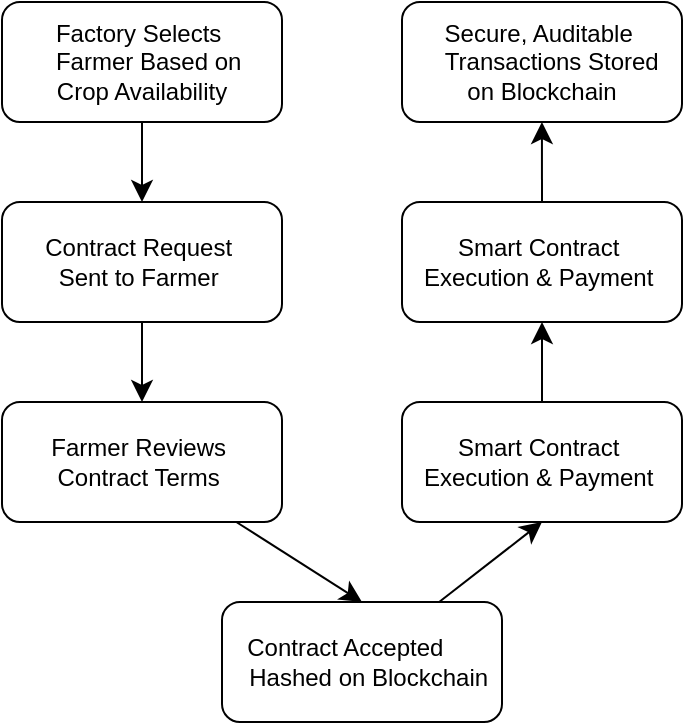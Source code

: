<mxfile version="24.7.16">
  <diagram id="C5RBs43oDa-KdzZeNtuy" name="Page-1">
    <mxGraphModel dx="1286" dy="726" grid="1" gridSize="10" guides="1" tooltips="1" connect="1" arrows="1" fold="1" page="1" pageScale="1" pageWidth="827" pageHeight="1169" math="0" shadow="0">
      <root>
        <mxCell id="WIyWlLk6GJQsqaUBKTNV-0" />
        <mxCell id="WIyWlLk6GJQsqaUBKTNV-1" parent="WIyWlLk6GJQsqaUBKTNV-0" />
        <mxCell id="HRMdm2bE6HIDM_SxVs4Q-2" style="edgeStyle=none;curved=1;rounded=0;orthogonalLoop=1;jettySize=auto;html=1;entryX=0.5;entryY=0;entryDx=0;entryDy=0;fontSize=12;startSize=8;endSize=8;" edge="1" parent="WIyWlLk6GJQsqaUBKTNV-1" source="WIyWlLk6GJQsqaUBKTNV-3" target="HRMdm2bE6HIDM_SxVs4Q-1">
          <mxGeometry relative="1" as="geometry" />
        </mxCell>
        <mxCell id="WIyWlLk6GJQsqaUBKTNV-3" value="&lt;div&gt;&lt;span style=&quot;font-size: 12px;&quot;&gt;&amp;nbsp;Factory Selects&amp;nbsp;&amp;nbsp;&lt;/span&gt;&lt;/div&gt;&lt;div&gt;&lt;span style=&quot;font-size: 12px;&quot;&gt;&amp;nbsp; &amp;nbsp; Farmer Based on&amp;nbsp;&lt;/span&gt;&lt;span style=&quot;background-color: initial;&quot;&gt;&amp;nbsp; Crop Availability&lt;/span&gt;&lt;/div&gt;" style="rounded=1;whiteSpace=wrap;html=1;fontSize=12;glass=0;strokeWidth=1;shadow=0;" parent="WIyWlLk6GJQsqaUBKTNV-1" vertex="1">
          <mxGeometry x="160" y="60" width="140" height="60" as="geometry" />
        </mxCell>
        <mxCell id="HRMdm2bE6HIDM_SxVs4Q-8" style="edgeStyle=none;curved=1;rounded=0;orthogonalLoop=1;jettySize=auto;html=1;entryX=0.5;entryY=0;entryDx=0;entryDy=0;fontSize=12;startSize=8;endSize=8;" edge="1" parent="WIyWlLk6GJQsqaUBKTNV-1" source="HRMdm2bE6HIDM_SxVs4Q-1" target="HRMdm2bE6HIDM_SxVs4Q-3">
          <mxGeometry relative="1" as="geometry" />
        </mxCell>
        <mxCell id="HRMdm2bE6HIDM_SxVs4Q-1" value="&lt;div&gt;&lt;span style=&quot;font-size: 12px;&quot;&gt;Contract Request&amp;nbsp;&lt;/span&gt;&lt;/div&gt;&lt;div&gt;&lt;span style=&quot;font-size: 12px;&quot;&gt;Sent to Farmer&amp;nbsp;&lt;/span&gt;&lt;/div&gt;" style="rounded=1;whiteSpace=wrap;html=1;fontSize=12;glass=0;strokeWidth=1;shadow=0;" vertex="1" parent="WIyWlLk6GJQsqaUBKTNV-1">
          <mxGeometry x="160" y="160" width="140" height="60" as="geometry" />
        </mxCell>
        <mxCell id="HRMdm2bE6HIDM_SxVs4Q-9" style="edgeStyle=none;curved=1;rounded=0;orthogonalLoop=1;jettySize=auto;html=1;entryX=0.5;entryY=0;entryDx=0;entryDy=0;fontSize=12;startSize=8;endSize=8;" edge="1" parent="WIyWlLk6GJQsqaUBKTNV-1" source="HRMdm2bE6HIDM_SxVs4Q-3" target="HRMdm2bE6HIDM_SxVs4Q-4">
          <mxGeometry relative="1" as="geometry" />
        </mxCell>
        <mxCell id="HRMdm2bE6HIDM_SxVs4Q-3" value="&lt;div&gt;&lt;span style=&quot;font-size: 12px;&quot;&gt;Farmer Reviews&amp;nbsp; &lt;/span&gt;&lt;span style=&quot;background-color: initial;&quot;&gt;Contract Terms&amp;nbsp;&lt;/span&gt;&lt;/div&gt;" style="rounded=1;whiteSpace=wrap;html=1;fontSize=12;glass=0;strokeWidth=1;shadow=0;" vertex="1" parent="WIyWlLk6GJQsqaUBKTNV-1">
          <mxGeometry x="160" y="260" width="140" height="60" as="geometry" />
        </mxCell>
        <mxCell id="HRMdm2bE6HIDM_SxVs4Q-10" style="edgeStyle=none;curved=1;rounded=0;orthogonalLoop=1;jettySize=auto;html=1;entryX=0.5;entryY=1;entryDx=0;entryDy=0;fontSize=12;startSize=8;endSize=8;" edge="1" parent="WIyWlLk6GJQsqaUBKTNV-1" source="HRMdm2bE6HIDM_SxVs4Q-4" target="HRMdm2bE6HIDM_SxVs4Q-5">
          <mxGeometry relative="1" as="geometry" />
        </mxCell>
        <mxCell id="HRMdm2bE6HIDM_SxVs4Q-4" value="&lt;div&gt;&lt;span style=&quot;font-size: 12px;&quot;&gt;Contract Accepted&amp;nbsp; &amp;nbsp; &amp;nbsp;&lt;/span&gt;&lt;/div&gt;&lt;div&gt;&lt;span style=&quot;font-size: 12px;&quot;&gt;&amp;nbsp; Hashed on Blockchain&lt;/span&gt;&lt;/div&gt;" style="rounded=1;whiteSpace=wrap;html=1;fontSize=12;glass=0;strokeWidth=1;shadow=0;" vertex="1" parent="WIyWlLk6GJQsqaUBKTNV-1">
          <mxGeometry x="270" y="360" width="140" height="60" as="geometry" />
        </mxCell>
        <mxCell id="HRMdm2bE6HIDM_SxVs4Q-11" style="edgeStyle=none;curved=1;rounded=0;orthogonalLoop=1;jettySize=auto;html=1;exitX=0.5;exitY=0;exitDx=0;exitDy=0;entryX=0.5;entryY=1;entryDx=0;entryDy=0;fontSize=12;startSize=8;endSize=8;" edge="1" parent="WIyWlLk6GJQsqaUBKTNV-1" source="HRMdm2bE6HIDM_SxVs4Q-5" target="HRMdm2bE6HIDM_SxVs4Q-6">
          <mxGeometry relative="1" as="geometry" />
        </mxCell>
        <mxCell id="HRMdm2bE6HIDM_SxVs4Q-5" value="&lt;div&gt;&lt;span style=&quot;font-size: 12px;&quot;&gt;Smart Contract&amp;nbsp; &lt;/span&gt;E&lt;span style=&quot;background-color: initial;&quot;&gt;xecution &amp;amp; Payment&amp;nbsp;&lt;/span&gt;&lt;/div&gt;" style="rounded=1;whiteSpace=wrap;html=1;fontSize=12;glass=0;strokeWidth=1;shadow=0;" vertex="1" parent="WIyWlLk6GJQsqaUBKTNV-1">
          <mxGeometry x="360" y="260" width="140" height="60" as="geometry" />
        </mxCell>
        <mxCell id="HRMdm2bE6HIDM_SxVs4Q-12" style="edgeStyle=none;curved=1;rounded=0;orthogonalLoop=1;jettySize=auto;html=1;exitX=0.5;exitY=0;exitDx=0;exitDy=0;fontSize=12;startSize=8;endSize=8;" edge="1" parent="WIyWlLk6GJQsqaUBKTNV-1" source="HRMdm2bE6HIDM_SxVs4Q-6">
          <mxGeometry relative="1" as="geometry">
            <mxPoint x="429.952" y="120.0" as="targetPoint" />
          </mxGeometry>
        </mxCell>
        <mxCell id="HRMdm2bE6HIDM_SxVs4Q-6" value="&lt;div&gt;&lt;span style=&quot;font-size: 12px;&quot;&gt;Smart Contract&amp;nbsp; &lt;/span&gt;E&lt;span style=&quot;background-color: initial;&quot;&gt;xecution &amp;amp; Payment&amp;nbsp;&lt;/span&gt;&lt;/div&gt;" style="rounded=1;whiteSpace=wrap;html=1;fontSize=12;glass=0;strokeWidth=1;shadow=0;" vertex="1" parent="WIyWlLk6GJQsqaUBKTNV-1">
          <mxGeometry x="360" y="160" width="140" height="60" as="geometry" />
        </mxCell>
        <mxCell id="HRMdm2bE6HIDM_SxVs4Q-7" value="&lt;div&gt;&lt;span style=&quot;font-size: 12px;&quot;&gt;Secure, Auditable&amp;nbsp;&lt;/span&gt;&lt;/div&gt;&lt;div&gt;&lt;span style=&quot;font-size: 12px;&quot;&gt;&amp;nbsp; &amp;nbsp; &amp;nbsp; Transactions Stored&amp;nbsp;&amp;nbsp;&lt;/span&gt;&lt;span style=&quot;background-color: initial;&quot;&gt;&amp;nbsp; on Blockchain&lt;/span&gt;&lt;/div&gt;" style="rounded=1;whiteSpace=wrap;html=1;fontSize=12;glass=0;strokeWidth=1;shadow=0;" vertex="1" parent="WIyWlLk6GJQsqaUBKTNV-1">
          <mxGeometry x="360" y="60" width="140" height="60" as="geometry" />
        </mxCell>
      </root>
    </mxGraphModel>
  </diagram>
</mxfile>
